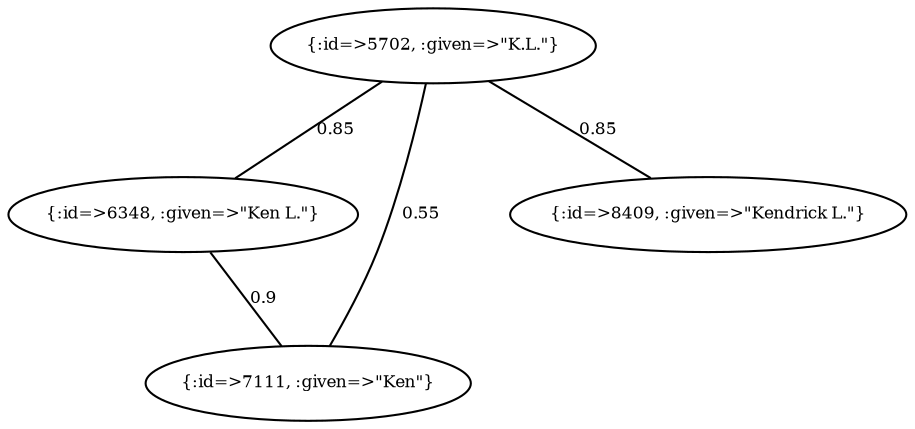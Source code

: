 graph Collector__WeightedGraph {
    "{:id=>5702, :given=>\"K.L.\"}" [
        fontsize = 8,
        label = "{:id=>5702, :given=>\"K.L.\"}"
    ]

    "{:id=>6348, :given=>\"Ken L.\"}" [
        fontsize = 8,
        label = "{:id=>6348, :given=>\"Ken L.\"}"
    ]

    "{:id=>7111, :given=>\"Ken\"}" [
        fontsize = 8,
        label = "{:id=>7111, :given=>\"Ken\"}"
    ]

    "{:id=>8409, :given=>\"Kendrick L.\"}" [
        fontsize = 8,
        label = "{:id=>8409, :given=>\"Kendrick L.\"}"
    ]

    "{:id=>5702, :given=>\"K.L.\"}" -- "{:id=>6348, :given=>\"Ken L.\"}" [
        fontsize = 8,
        label = 0.85
    ]

    "{:id=>5702, :given=>\"K.L.\"}" -- "{:id=>7111, :given=>\"Ken\"}" [
        fontsize = 8,
        label = 0.55
    ]

    "{:id=>5702, :given=>\"K.L.\"}" -- "{:id=>8409, :given=>\"Kendrick L.\"}" [
        fontsize = 8,
        label = 0.85
    ]

    "{:id=>6348, :given=>\"Ken L.\"}" -- "{:id=>7111, :given=>\"Ken\"}" [
        fontsize = 8,
        label = 0.9
    ]
}
